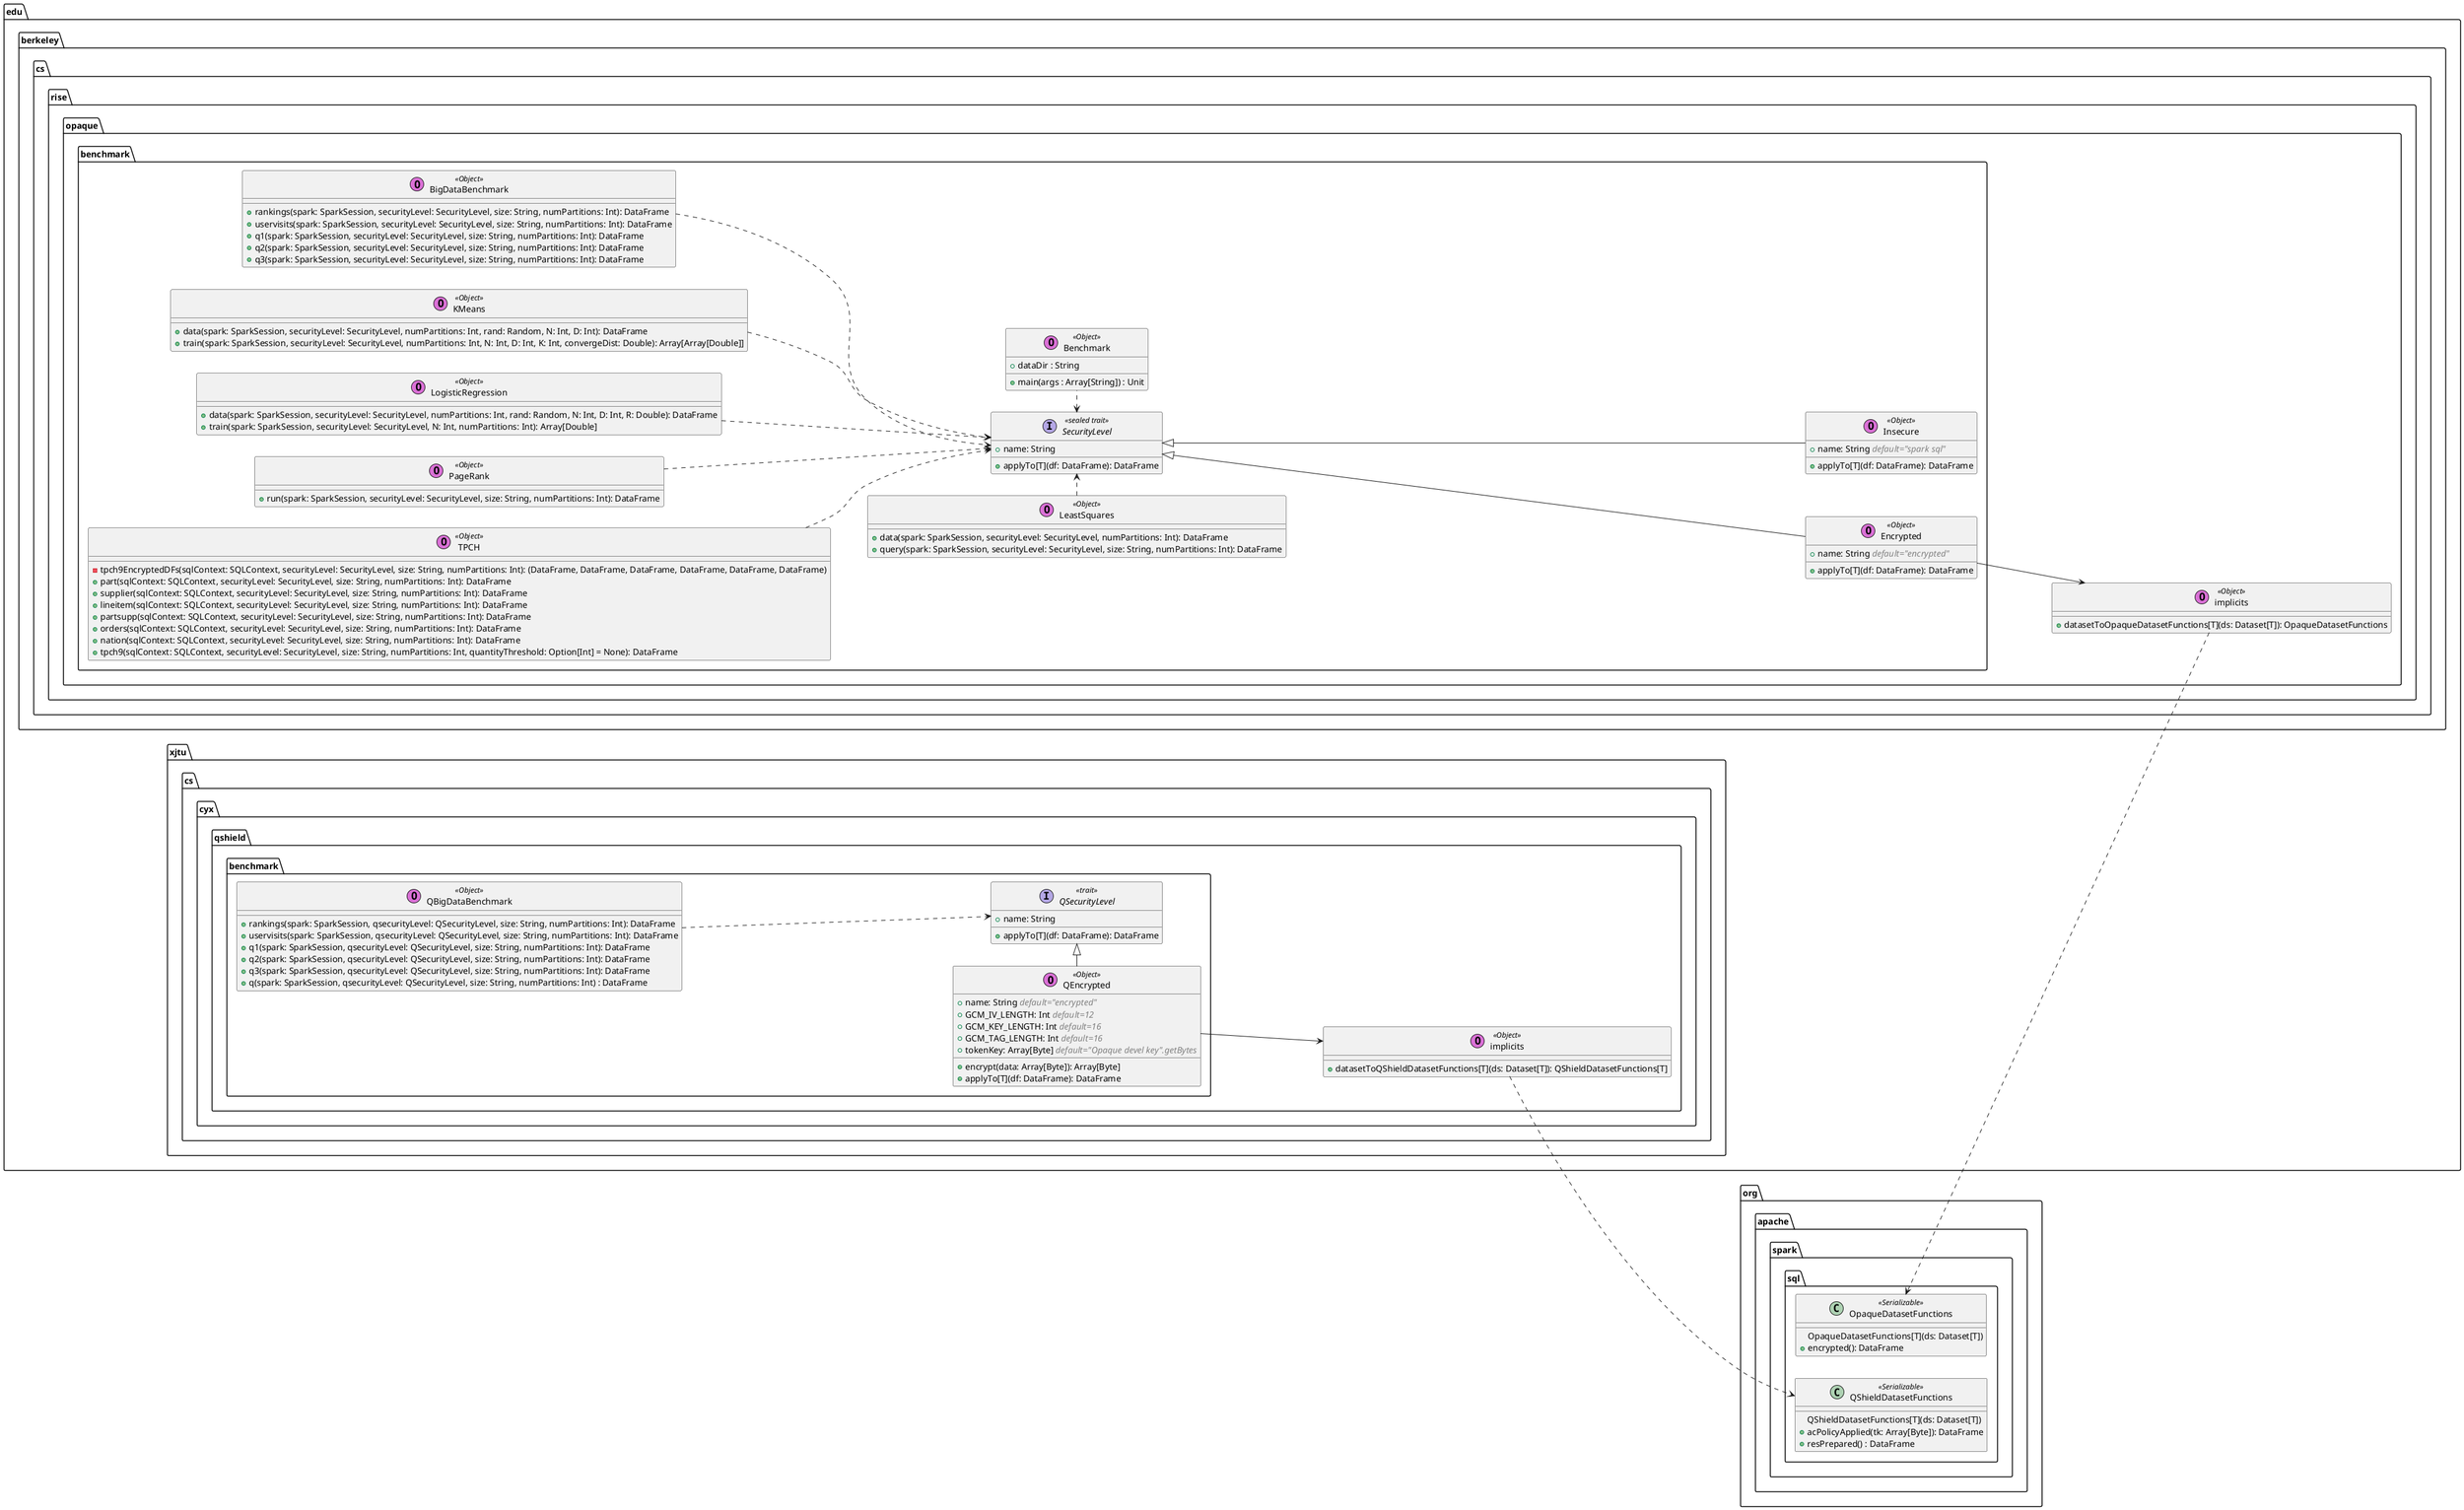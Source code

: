 @startuml
left to right direction

namespace org.apache.spark.sql{
  class OpaqueDatasetFunctions <<Serializable>> {
    OpaqueDatasetFunctions[T](ds: Dataset[T])
    +encrypted(): DataFrame
  }
  class QShieldDatasetFunctions <<Serializable>> {
    QShieldDatasetFunctions[T](ds: Dataset[T])
    +acPolicyApplied(tk: Array[Byte]): DataFrame
    +resPrepared() : DataFrame
  }
}

namespace edu.berkeley.cs.rise.opaque{
  class implicits << (O,orchid) Object >> {
    +datasetToOpaqueDatasetFunctions[T](ds: Dataset[T]): OpaqueDatasetFunctions
  }
  namespace benchmark{
    class Benchmark << (O,orchid) Object >> {
      + dataDir : String
      + main(args : Array[String]) : Unit
    }
    class BigDataBenchmark << (O,orchid) Object >> {
      +rankings(spark: SparkSession, securityLevel: SecurityLevel, size: String, numPartitions: Int): DataFrame
      +uservisits(spark: SparkSession, securityLevel: SecurityLevel, size: String, numPartitions: Int): DataFrame
      +q1(spark: SparkSession, securityLevel: SecurityLevel, size: String, numPartitions: Int): DataFrame
      +q2(spark: SparkSession, securityLevel: SecurityLevel, size: String, numPartitions: Int): DataFrame
      +q3(spark: SparkSession, securityLevel: SecurityLevel, size: String, numPartitions: Int): DataFrame
    }
    class KMeans << (O,orchid) Object >> {
      +data(spark: SparkSession, securityLevel: SecurityLevel, numPartitions: Int, rand: Random, N: Int, D: Int): DataFrame
      +train(spark: SparkSession, securityLevel: SecurityLevel, numPartitions: Int, N: Int, D: Int, K: Int, convergeDist: Double): Array[Array[Double]]
    }
    class LeastSquares << (O,orchid) Object >> {
      +data(spark: SparkSession, securityLevel: SecurityLevel, numPartitions: Int): DataFrame
      +query(spark: SparkSession, securityLevel: SecurityLevel, size: String, numPartitions: Int): DataFrame
    }
    class LogisticRegression << (O,orchid) Object >> {
      +data(spark: SparkSession, securityLevel: SecurityLevel, numPartitions: Int, rand: Random, N: Int, D: Int, R: Double): DataFrame
      +train(spark: SparkSession, securityLevel: SecurityLevel, N: Int, numPartitions: Int): Array[Double]
    }
    class PageRank << (O,orchid) Object >> {
      +run(spark: SparkSession, securityLevel: SecurityLevel, size: String, numPartitions: Int): DataFrame
    }
    class TPCH << (O,orchid) Object >> {
      -tpch9EncryptedDFs(sqlContext: SQLContext, securityLevel: SecurityLevel, size: String, numPartitions: Int): (DataFrame, DataFrame, DataFrame, DataFrame, DataFrame, DataFrame)
      +part(sqlContext: SQLContext, securityLevel: SecurityLevel, size: String, numPartitions: Int): DataFrame
      +supplier(sqlContext: SQLContext, securityLevel: SecurityLevel, size: String, numPartitions: Int): DataFrame
      +lineitem(sqlContext: SQLContext, securityLevel: SecurityLevel, size: String, numPartitions: Int): DataFrame
      +partsupp(sqlContext: SQLContext, securityLevel: SecurityLevel, size: String, numPartitions: Int): DataFrame
      +orders(sqlContext: SQLContext, securityLevel: SecurityLevel, size: String, numPartitions: Int): DataFrame
      +nation(sqlContext: SQLContext, securityLevel: SecurityLevel, size: String, numPartitions: Int): DataFrame
      +tpch9(sqlContext: SQLContext, securityLevel: SecurityLevel, size: String, numPartitions: Int, quantityThreshold: Option[Int] = None): DataFrame
    }
    interface SecurityLevel <<sealed trait>> {
      +name: String
      +applyTo[T](df: DataFrame): DataFrame
    }
    class Encrypted << (O,orchid) Object >> {
      +name: String <i><color:grey>default="encrypted"</color></i>
      +applyTo[T](df: DataFrame): DataFrame
    }
    class Insecure << (O,orchid) Object >> {
      +name: String <i><color:grey>default="spark sql"</color></i>
      +applyTo[T](df: DataFrame): DataFrame
    }
  }
}

namespace edu.xjtu.cs.cyx.qshield{
  class implicits << (O,orchid) Object >> {
    +datasetToQShieldDatasetFunctions[T](ds: Dataset[T]): QShieldDatasetFunctions[T]
  }
  namespace benchmark{
    class QBigDataBenchmark << (O,orchid) Object >> {
      +rankings(spark: SparkSession, qsecurityLevel: QSecurityLevel, size: String, numPartitions: Int): DataFrame
      +uservisits(spark: SparkSession, qsecurityLevel: QSecurityLevel, size: String, numPartitions: Int): DataFrame
      +q1(spark: SparkSession, qsecurityLevel: QSecurityLevel, size: String, numPartitions: Int): DataFrame
      +q2(spark: SparkSession, qsecurityLevel: QSecurityLevel, size: String, numPartitions: Int): DataFrame
      +q3(spark: SparkSession, qsecurityLevel: QSecurityLevel, size: String, numPartitions: Int): DataFrame
      +q(spark: SparkSession, qsecurityLevel: QSecurityLevel, size: String, numPartitions: Int) : DataFrame
    }
    interface QSecurityLevel <<trait>> {
      +name: String
      +applyTo[T](df: DataFrame): DataFrame
    }
    class QEncrypted << (O,orchid) Object >> {
      +name: String <i><color:grey>default="encrypted"</color></i>
      +GCM_IV_LENGTH: Int <i><color:grey>default=12</color></i>
      +GCM_KEY_LENGTH: Int <i><color:grey>default=16</color></i>
      +GCM_TAG_LENGTH: Int <i><color:grey>default=16</color></i>
      +tokenKey: Array[Byte] <i><color:grey>default="Opaque devel key".getBytes</color></i>
      +encrypt(data: Array[Byte]): Array[Byte]
      +applyTo[T](df: DataFrame): DataFrame
    }
  }
}

edu.berkeley.cs.rise.opaque.benchmark.Benchmark .left.> edu.berkeley.cs.rise.opaque.benchmark.SecurityLevel
edu.berkeley.cs.rise.opaque.benchmark.BigDataBenchmark ..> edu.berkeley.cs.rise.opaque.benchmark.SecurityLevel
edu.berkeley.cs.rise.opaque.benchmark.KMeans ..> edu.berkeley.cs.rise.opaque.benchmark.SecurityLevel
edu.berkeley.cs.rise.opaque.benchmark.LeastSquares .right.> edu.berkeley.cs.rise.opaque.benchmark.SecurityLevel
edu.berkeley.cs.rise.opaque.benchmark.LogisticRegression ..> edu.berkeley.cs.rise.opaque.benchmark.SecurityLevel
edu.berkeley.cs.rise.opaque.benchmark.PageRank ..> edu.berkeley.cs.rise.opaque.benchmark.SecurityLevel
edu.berkeley.cs.rise.opaque.benchmark.TPCH ..> edu.berkeley.cs.rise.opaque.benchmark.SecurityLevel
edu.berkeley.cs.rise.opaque.benchmark.Encrypted --up-|> edu.berkeley.cs.rise.opaque.benchmark.SecurityLevel
edu.berkeley.cs.rise.opaque.benchmark.Insecure --up-|> edu.berkeley.cs.rise.opaque.benchmark.SecurityLevel

edu.xjtu.cs.cyx.qshield.benchmark.QEncrypted -right-|> edu.xjtu.cs.cyx.qshield.benchmark.QSecurityLevel
edu.xjtu.cs.cyx.qshield.benchmark.QBigDataBenchmark .down.> edu.xjtu.cs.cyx.qshield.benchmark.QSecurityLevel

edu.berkeley.cs.rise.opaque.benchmark.Encrypted --> edu.berkeley.cs.rise.opaque.implicits
edu.berkeley.cs.rise.opaque.implicits .u.> org.apache.spark.sql.OpaqueDatasetFunctions
edu.xjtu.cs.cyx.qshield.benchmark.QEncrypted --> edu.xjtu.cs.cyx.qshield.implicits
edu.xjtu.cs.cyx.qshield.implicits .d.> org.apache.spark.sql.QShieldDatasetFunctions
@enduml
